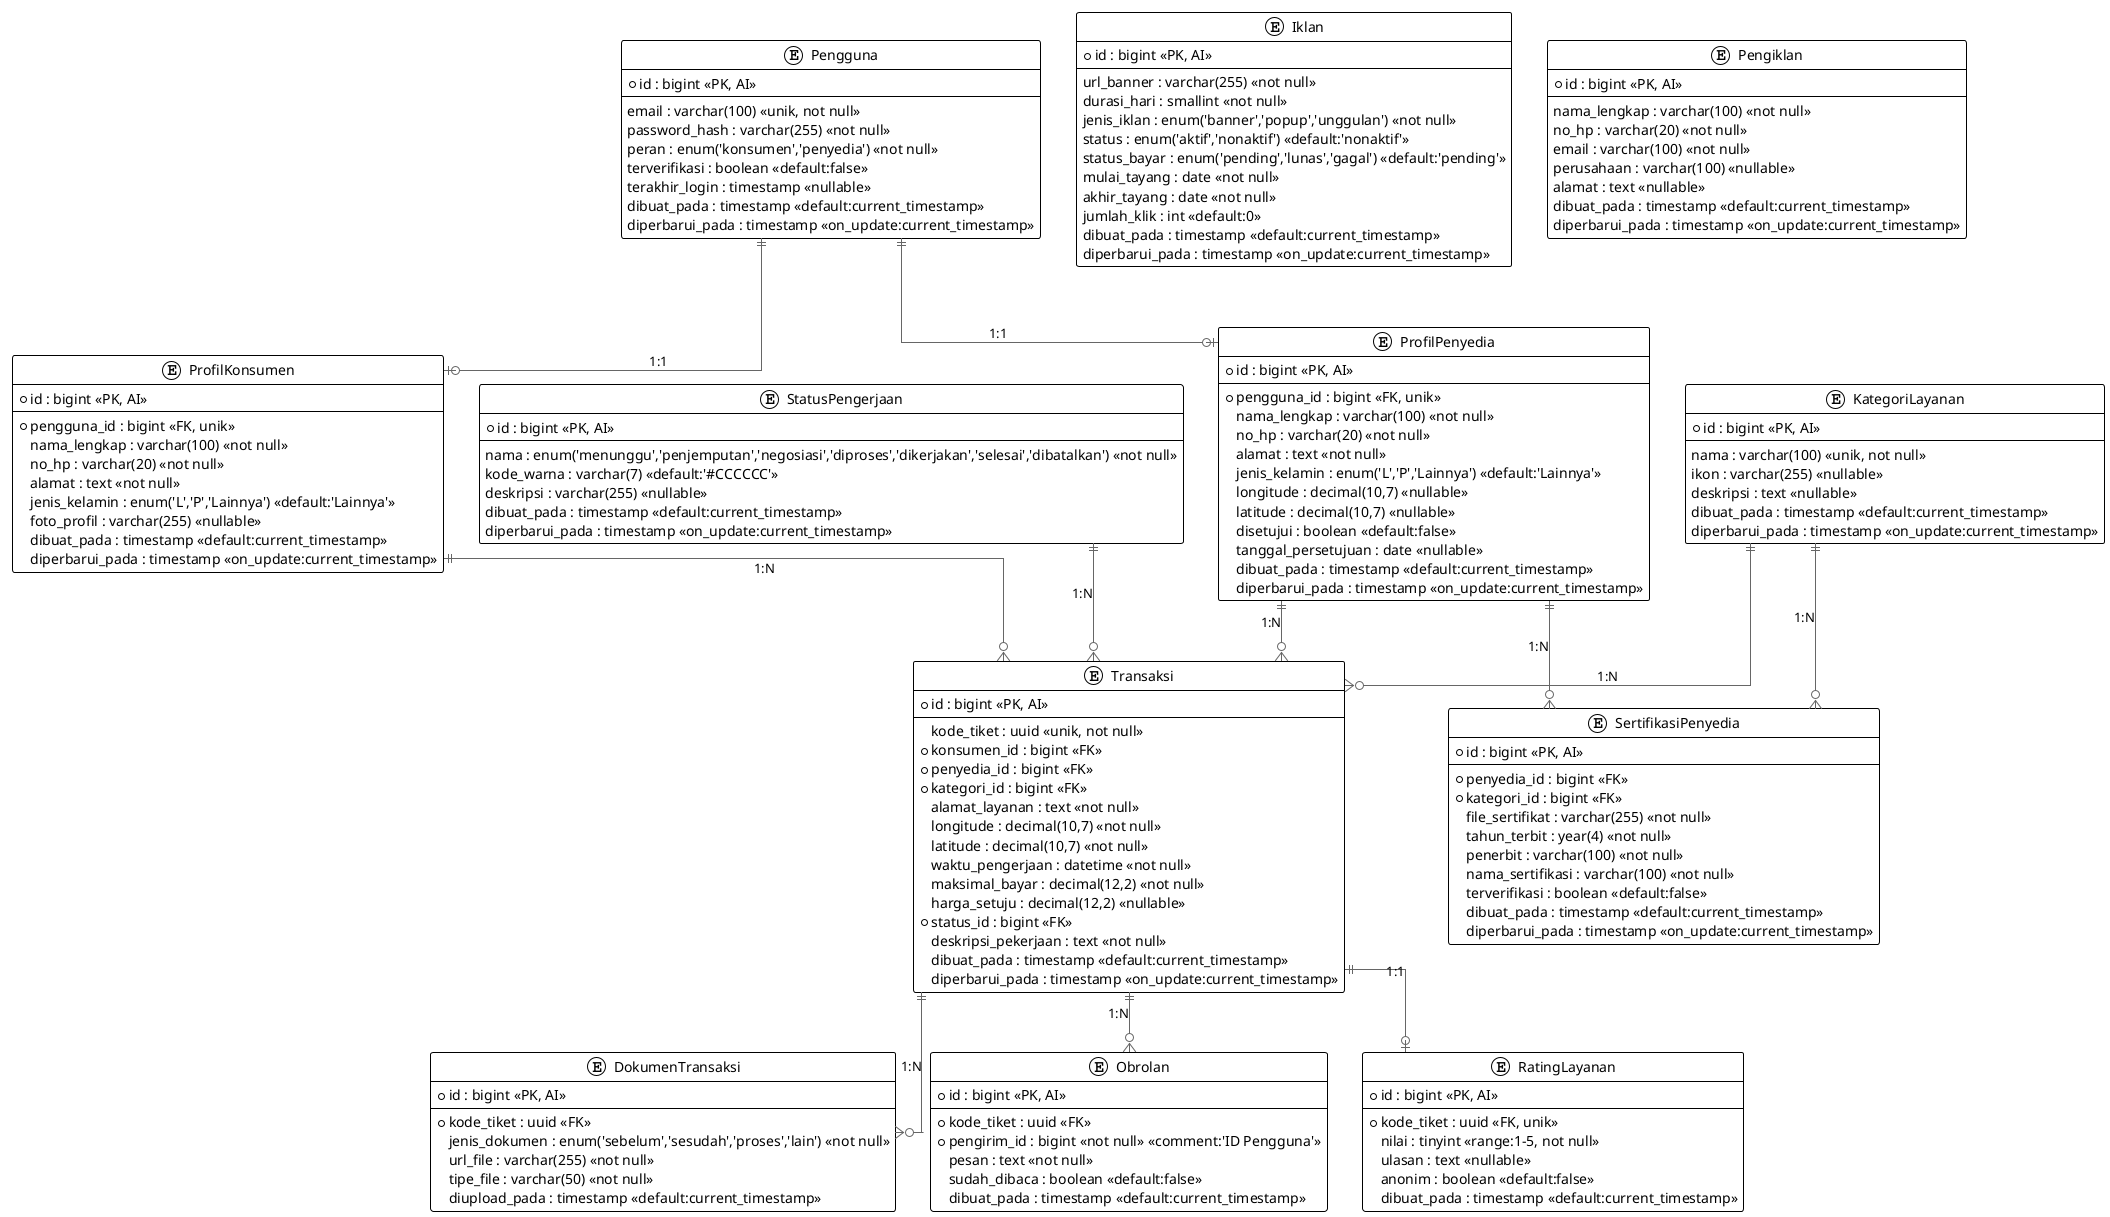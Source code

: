 @startuml diagram_er_bantuindong
!theme plain
skinparam {
  Shadowing false
  ArrowColor #666
  BorderColor #666
  FontSize 14
}

skinparam linetype ortho

' ---------------------------
' Tabel Autentikasi
entity Pengguna {
  * id : bigint <<PK, AI>>
  --
  email : varchar(100) <<unik, not null>>
  password_hash : varchar(255) <<not null>>
  peran : enum('konsumen','penyedia') <<not null>>
  terverifikasi : boolean <<default:false>>
  terakhir_login : timestamp <<nullable>>
  dibuat_pada : timestamp <<default:current_timestamp>>
  diperbarui_pada : timestamp <<on_update:current_timestamp>>
}

' ---------------------------
' Tabel Profil
entity ProfilKonsumen {
  * id : bigint <<PK, AI>>
  --
  + pengguna_id : bigint <<FK, unik>>
  nama_lengkap : varchar(100) <<not null>>
  no_hp : varchar(20) <<not null>>
  alamat : text <<not null>>
  jenis_kelamin : enum('L','P','Lainnya') <<default:'Lainnya'>>
  foto_profil : varchar(255) <<nullable>>
  dibuat_pada : timestamp <<default:current_timestamp>>
  diperbarui_pada : timestamp <<on_update:current_timestamp>>
}

entity ProfilPenyedia {
  * id : bigint <<PK, AI>>
  --
  + pengguna_id : bigint <<FK, unik>>
  nama_lengkap : varchar(100) <<not null>>
  no_hp : varchar(20) <<not null>>
  alamat : text <<not null>>
  jenis_kelamin : enum('L','P','Lainnya') <<default:'Lainnya'>>
  longitude : decimal(10,7) <<nullable>>
  latitude : decimal(10,7) <<nullable>>
  disetujui : boolean <<default:false>>
  tanggal_persetujuan : date <<nullable>>
  dibuat_pada : timestamp <<default:current_timestamp>>
  diperbarui_pada : timestamp <<on_update:current_timestamp>>
}

' ---------------------------
' Tabel Layanan
entity KategoriLayanan {
  * id : bigint <<PK, AI>>
  --
  nama : varchar(100) <<unik, not null>>
  ikon : varchar(255) <<nullable>>
  deskripsi : text <<nullable>>
  dibuat_pada : timestamp <<default:current_timestamp>>
  diperbarui_pada : timestamp <<on_update:current_timestamp>>
}

entity SertifikasiPenyedia {
  * id : bigint <<PK, AI>>
  --
  + penyedia_id : bigint <<FK>>
  + kategori_id : bigint <<FK>>
  file_sertifikat : varchar(255) <<not null>>
  tahun_terbit : year(4) <<not null>>
  penerbit : varchar(100) <<not null>>
  nama_sertifikasi : varchar(100) <<not null>>
  terverifikasi : boolean <<default:false>>
  dibuat_pada : timestamp <<default:current_timestamp>>
  diperbarui_pada : timestamp <<on_update:current_timestamp>>
}

' ---------------------------
' Tabel Transaksi
entity StatusPengerjaan {
  * id : bigint <<PK, AI>>
  --
  nama : enum('menunggu','penjemputan','negosiasi','diproses','dikerjakan','selesai','dibatalkan') <<not null>>
  kode_warna : varchar(7) <<default:'#CCCCCC'>>
  deskripsi : varchar(255) <<nullable>>
  dibuat_pada : timestamp <<default:current_timestamp>>
  diperbarui_pada : timestamp <<on_update:current_timestamp>>
}

entity Transaksi {
  * id : bigint <<PK, AI>>
  --
  kode_tiket : uuid <<unik, not null>>
  + konsumen_id : bigint <<FK>>
  + penyedia_id : bigint <<FK>>
  + kategori_id : bigint <<FK>>
  alamat_layanan : text <<not null>>
  longitude : decimal(10,7) <<not null>>
  latitude : decimal(10,7) <<not null>>
  waktu_pengerjaan : datetime <<not null>>
  maksimal_bayar : decimal(12,2) <<not null>>
  harga_setuju : decimal(12,2) <<nullable>>
  + status_id : bigint <<FK>>
  deskripsi_pekerjaan : text <<not null>>
  dibuat_pada : timestamp <<default:current_timestamp>>
  diperbarui_pada : timestamp <<on_update:current_timestamp>>
}

' ---------------------------
' Tabel Dokumentasi
entity DokumenTransaksi {
  * id : bigint <<PK, AI>>
  --
  + kode_tiket : uuid <<FK>>
  jenis_dokumen : enum('sebelum','sesudah','proses','lain') <<not null>>
  url_file : varchar(255) <<not null>>
  tipe_file : varchar(50) <<not null>>
  diupload_pada : timestamp <<default:current_timestamp>>
}

' ---------------------------
' Tabel Komunikasi
entity Obrolan {
  * id : bigint <<PK, AI>>
  --
  + kode_tiket : uuid <<FK>>
  + pengirim_id : bigint <<not null>> <<comment:'ID Pengguna'>>
  pesan : text <<not null>>
  sudah_dibaca : boolean <<default:false>>
  dibuat_pada : timestamp <<default:current_timestamp>>
}

' ---------------------------
' Tabel Penilaian
entity RatingLayanan {
  * id : bigint <<PK, AI>>
  --
  + kode_tiket : uuid <<FK, unik>>
  nilai : tinyint <<range:1-5, not null>>
  ulasan : text <<nullable>>
  anonim : boolean <<default:false>>
  dibuat_pada : timestamp <<default:current_timestamp>>
}

' ---------------------------
' Tabel Iklan
entity Iklan {
  * id : bigint <<PK, AI>>
  --
  url_banner : varchar(255) <<not null>>
  durasi_hari : smallint <<not null>>
  jenis_iklan : enum('banner','popup','unggulan') <<not null>>
  status : enum('aktif','nonaktif') <<default:'nonaktif'>>
  status_bayar : enum('pending','lunas','gagal') <<default:'pending'>>
  mulai_tayang : date <<not null>>
  akhir_tayang : date <<not null>>
  jumlah_klik : int <<default:0>>
  dibuat_pada : timestamp <<default:current_timestamp>>
  diperbarui_pada : timestamp <<on_update:current_timestamp>>
}

entity Pengiklan {
  * id : bigint <<PK, AI>>
  --
  nama_lengkap : varchar(100) <<not null>>
  no_hp : varchar(20) <<not null>>
  email : varchar(100) <<not null>>
  perusahaan : varchar(100) <<nullable>>
  alamat : text <<nullable>>
  dibuat_pada : timestamp <<default:current_timestamp>>
  diperbarui_pada : timestamp <<on_update:current_timestamp>>
}

' ---------------------------
' Relasi Antar Tabel

' Autentikasi ke Profil
Pengguna ||--o| ProfilKonsumen : "1:1"
Pengguna ||--o| ProfilPenyedia : "1:1"

' Profil ke Transaksi
ProfilKonsumen ||--o{ Transaksi : "1:N"
ProfilPenyedia ||--o{ Transaksi : "1:N"

' Kategori ke Transaksi
KategoriLayanan ||--o{ Transaksi : "1:N"

' Status ke Transaksi
StatusPengerjaan ||--o{ Transaksi : "1:N"

' Penyedia ke Sertifikasi
ProfilPenyedia ||--o{ SertifikasiPenyedia : "1:N"
KategoriLayanan ||--o{ SertifikasiPenyedia : "1:N"

' Transaksi ke Data Terkait
Transaksi ||--o{ DokumenTransaksi : "1:N"
Transaksi ||--o{ Obrolan : "1:N"
Transaksi ||--o| RatingLayanan : "1:1"

@enduml